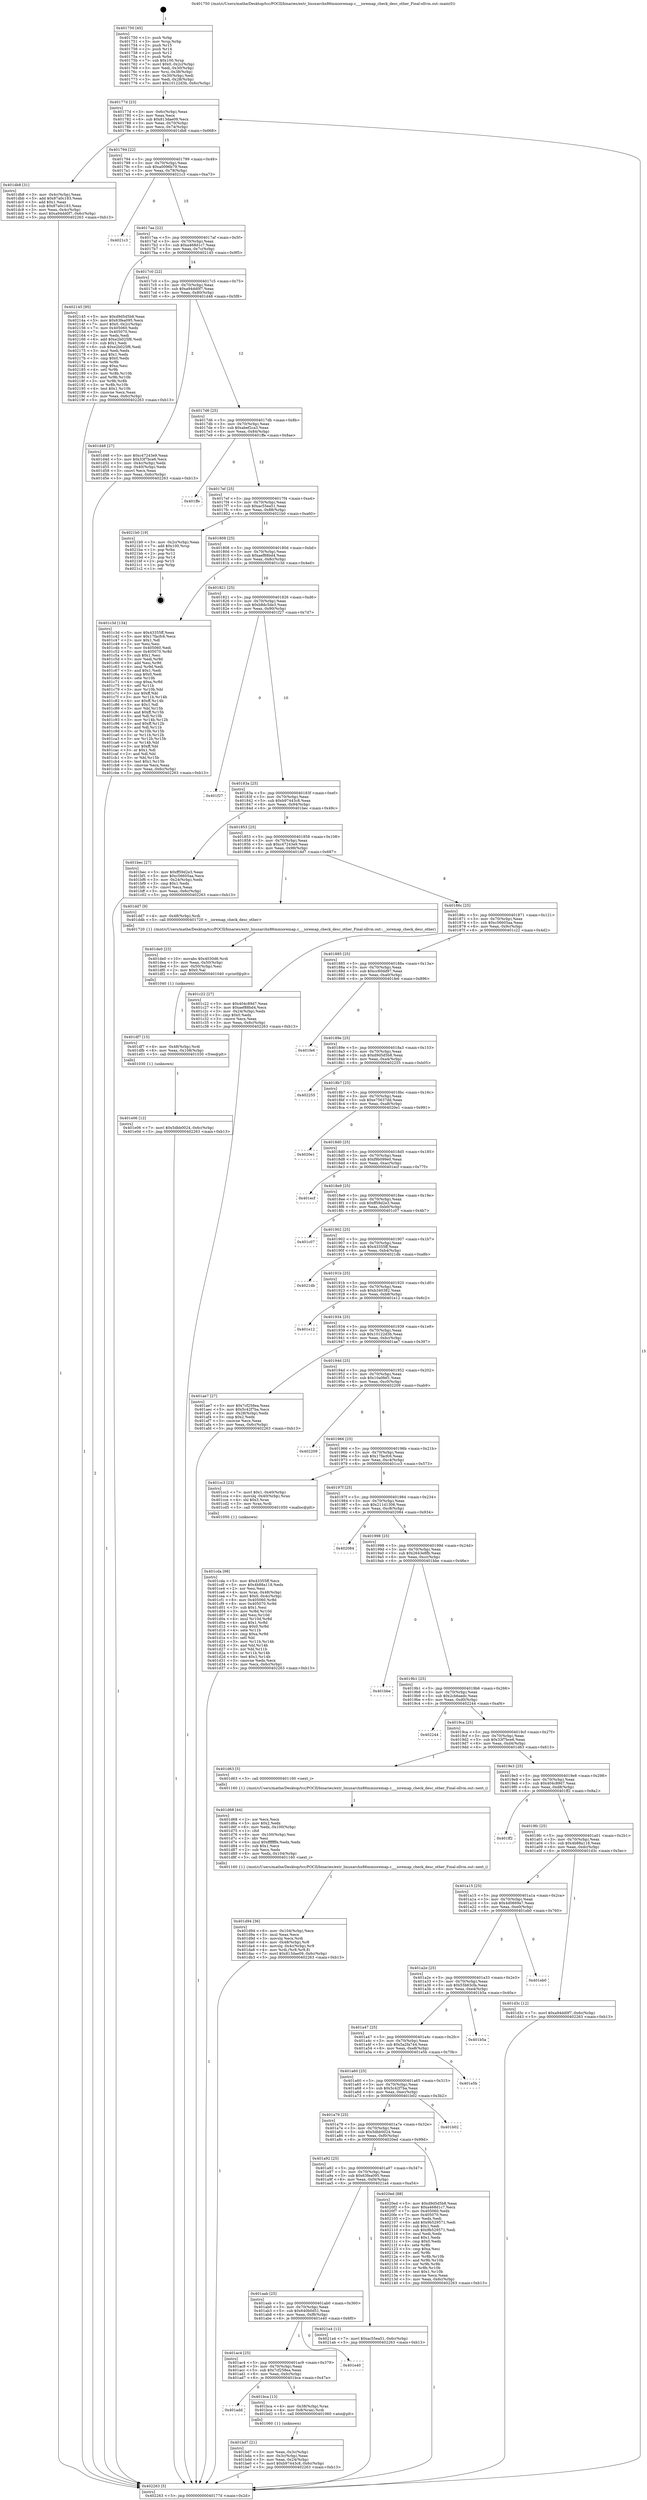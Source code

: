 digraph "0x401750" {
  label = "0x401750 (/mnt/c/Users/mathe/Desktop/tcc/POCII/binaries/extr_linuxarchx86mmioremap.c___ioremap_check_desc_other_Final-ollvm.out::main(0))"
  labelloc = "t"
  node[shape=record]

  Entry [label="",width=0.3,height=0.3,shape=circle,fillcolor=black,style=filled]
  "0x40177d" [label="{
     0x40177d [23]\l
     | [instrs]\l
     &nbsp;&nbsp;0x40177d \<+3\>: mov -0x6c(%rbp),%eax\l
     &nbsp;&nbsp;0x401780 \<+2\>: mov %eax,%ecx\l
     &nbsp;&nbsp;0x401782 \<+6\>: sub $0x813dae09,%ecx\l
     &nbsp;&nbsp;0x401788 \<+3\>: mov %eax,-0x70(%rbp)\l
     &nbsp;&nbsp;0x40178b \<+3\>: mov %ecx,-0x74(%rbp)\l
     &nbsp;&nbsp;0x40178e \<+6\>: je 0000000000401db8 \<main+0x668\>\l
  }"]
  "0x401db8" [label="{
     0x401db8 [31]\l
     | [instrs]\l
     &nbsp;&nbsp;0x401db8 \<+3\>: mov -0x4c(%rbp),%eax\l
     &nbsp;&nbsp;0x401dbb \<+5\>: add $0x87a0c183,%eax\l
     &nbsp;&nbsp;0x401dc0 \<+3\>: add $0x1,%eax\l
     &nbsp;&nbsp;0x401dc3 \<+5\>: sub $0x87a0c183,%eax\l
     &nbsp;&nbsp;0x401dc8 \<+3\>: mov %eax,-0x4c(%rbp)\l
     &nbsp;&nbsp;0x401dcb \<+7\>: movl $0xa94dd0f7,-0x6c(%rbp)\l
     &nbsp;&nbsp;0x401dd2 \<+5\>: jmp 0000000000402263 \<main+0xb13\>\l
  }"]
  "0x401794" [label="{
     0x401794 [22]\l
     | [instrs]\l
     &nbsp;&nbsp;0x401794 \<+5\>: jmp 0000000000401799 \<main+0x49\>\l
     &nbsp;&nbsp;0x401799 \<+3\>: mov -0x70(%rbp),%eax\l
     &nbsp;&nbsp;0x40179c \<+5\>: sub $0xa0096b79,%eax\l
     &nbsp;&nbsp;0x4017a1 \<+3\>: mov %eax,-0x78(%rbp)\l
     &nbsp;&nbsp;0x4017a4 \<+6\>: je 00000000004021c3 \<main+0xa73\>\l
  }"]
  Exit [label="",width=0.3,height=0.3,shape=circle,fillcolor=black,style=filled,peripheries=2]
  "0x4021c3" [label="{
     0x4021c3\l
  }", style=dashed]
  "0x4017aa" [label="{
     0x4017aa [22]\l
     | [instrs]\l
     &nbsp;&nbsp;0x4017aa \<+5\>: jmp 00000000004017af \<main+0x5f\>\l
     &nbsp;&nbsp;0x4017af \<+3\>: mov -0x70(%rbp),%eax\l
     &nbsp;&nbsp;0x4017b2 \<+5\>: sub $0xa468d1c7,%eax\l
     &nbsp;&nbsp;0x4017b7 \<+3\>: mov %eax,-0x7c(%rbp)\l
     &nbsp;&nbsp;0x4017ba \<+6\>: je 0000000000402145 \<main+0x9f5\>\l
  }"]
  "0x401e06" [label="{
     0x401e06 [12]\l
     | [instrs]\l
     &nbsp;&nbsp;0x401e06 \<+7\>: movl $0x5dbb0024,-0x6c(%rbp)\l
     &nbsp;&nbsp;0x401e0d \<+5\>: jmp 0000000000402263 \<main+0xb13\>\l
  }"]
  "0x402145" [label="{
     0x402145 [95]\l
     | [instrs]\l
     &nbsp;&nbsp;0x402145 \<+5\>: mov $0xd9d5d5b8,%eax\l
     &nbsp;&nbsp;0x40214a \<+5\>: mov $0x63fea095,%ecx\l
     &nbsp;&nbsp;0x40214f \<+7\>: movl $0x0,-0x2c(%rbp)\l
     &nbsp;&nbsp;0x402156 \<+7\>: mov 0x405060,%edx\l
     &nbsp;&nbsp;0x40215d \<+7\>: mov 0x405070,%esi\l
     &nbsp;&nbsp;0x402164 \<+2\>: mov %edx,%edi\l
     &nbsp;&nbsp;0x402166 \<+6\>: add $0xe2b025f6,%edi\l
     &nbsp;&nbsp;0x40216c \<+3\>: sub $0x1,%edi\l
     &nbsp;&nbsp;0x40216f \<+6\>: sub $0xe2b025f6,%edi\l
     &nbsp;&nbsp;0x402175 \<+3\>: imul %edi,%edx\l
     &nbsp;&nbsp;0x402178 \<+3\>: and $0x1,%edx\l
     &nbsp;&nbsp;0x40217b \<+3\>: cmp $0x0,%edx\l
     &nbsp;&nbsp;0x40217e \<+4\>: sete %r8b\l
     &nbsp;&nbsp;0x402182 \<+3\>: cmp $0xa,%esi\l
     &nbsp;&nbsp;0x402185 \<+4\>: setl %r9b\l
     &nbsp;&nbsp;0x402189 \<+3\>: mov %r8b,%r10b\l
     &nbsp;&nbsp;0x40218c \<+3\>: and %r9b,%r10b\l
     &nbsp;&nbsp;0x40218f \<+3\>: xor %r9b,%r8b\l
     &nbsp;&nbsp;0x402192 \<+3\>: or %r8b,%r10b\l
     &nbsp;&nbsp;0x402195 \<+4\>: test $0x1,%r10b\l
     &nbsp;&nbsp;0x402199 \<+3\>: cmovne %ecx,%eax\l
     &nbsp;&nbsp;0x40219c \<+3\>: mov %eax,-0x6c(%rbp)\l
     &nbsp;&nbsp;0x40219f \<+5\>: jmp 0000000000402263 \<main+0xb13\>\l
  }"]
  "0x4017c0" [label="{
     0x4017c0 [22]\l
     | [instrs]\l
     &nbsp;&nbsp;0x4017c0 \<+5\>: jmp 00000000004017c5 \<main+0x75\>\l
     &nbsp;&nbsp;0x4017c5 \<+3\>: mov -0x70(%rbp),%eax\l
     &nbsp;&nbsp;0x4017c8 \<+5\>: sub $0xa94dd0f7,%eax\l
     &nbsp;&nbsp;0x4017cd \<+3\>: mov %eax,-0x80(%rbp)\l
     &nbsp;&nbsp;0x4017d0 \<+6\>: je 0000000000401d48 \<main+0x5f8\>\l
  }"]
  "0x401df7" [label="{
     0x401df7 [15]\l
     | [instrs]\l
     &nbsp;&nbsp;0x401df7 \<+4\>: mov -0x48(%rbp),%rdi\l
     &nbsp;&nbsp;0x401dfb \<+6\>: mov %eax,-0x108(%rbp)\l
     &nbsp;&nbsp;0x401e01 \<+5\>: call 0000000000401030 \<free@plt\>\l
     | [calls]\l
     &nbsp;&nbsp;0x401030 \{1\} (unknown)\l
  }"]
  "0x401d48" [label="{
     0x401d48 [27]\l
     | [instrs]\l
     &nbsp;&nbsp;0x401d48 \<+5\>: mov $0xc47243e9,%eax\l
     &nbsp;&nbsp;0x401d4d \<+5\>: mov $0x33f7bce6,%ecx\l
     &nbsp;&nbsp;0x401d52 \<+3\>: mov -0x4c(%rbp),%edx\l
     &nbsp;&nbsp;0x401d55 \<+3\>: cmp -0x40(%rbp),%edx\l
     &nbsp;&nbsp;0x401d58 \<+3\>: cmovl %ecx,%eax\l
     &nbsp;&nbsp;0x401d5b \<+3\>: mov %eax,-0x6c(%rbp)\l
     &nbsp;&nbsp;0x401d5e \<+5\>: jmp 0000000000402263 \<main+0xb13\>\l
  }"]
  "0x4017d6" [label="{
     0x4017d6 [25]\l
     | [instrs]\l
     &nbsp;&nbsp;0x4017d6 \<+5\>: jmp 00000000004017db \<main+0x8b\>\l
     &nbsp;&nbsp;0x4017db \<+3\>: mov -0x70(%rbp),%eax\l
     &nbsp;&nbsp;0x4017de \<+5\>: sub $0xabef2ca3,%eax\l
     &nbsp;&nbsp;0x4017e3 \<+6\>: mov %eax,-0x84(%rbp)\l
     &nbsp;&nbsp;0x4017e9 \<+6\>: je 0000000000401ffe \<main+0x8ae\>\l
  }"]
  "0x401de0" [label="{
     0x401de0 [23]\l
     | [instrs]\l
     &nbsp;&nbsp;0x401de0 \<+10\>: movabs $0x4030d6,%rdi\l
     &nbsp;&nbsp;0x401dea \<+3\>: mov %eax,-0x50(%rbp)\l
     &nbsp;&nbsp;0x401ded \<+3\>: mov -0x50(%rbp),%esi\l
     &nbsp;&nbsp;0x401df0 \<+2\>: mov $0x0,%al\l
     &nbsp;&nbsp;0x401df2 \<+5\>: call 0000000000401040 \<printf@plt\>\l
     | [calls]\l
     &nbsp;&nbsp;0x401040 \{1\} (unknown)\l
  }"]
  "0x401ffe" [label="{
     0x401ffe\l
  }", style=dashed]
  "0x4017ef" [label="{
     0x4017ef [25]\l
     | [instrs]\l
     &nbsp;&nbsp;0x4017ef \<+5\>: jmp 00000000004017f4 \<main+0xa4\>\l
     &nbsp;&nbsp;0x4017f4 \<+3\>: mov -0x70(%rbp),%eax\l
     &nbsp;&nbsp;0x4017f7 \<+5\>: sub $0xac55ea51,%eax\l
     &nbsp;&nbsp;0x4017fc \<+6\>: mov %eax,-0x88(%rbp)\l
     &nbsp;&nbsp;0x401802 \<+6\>: je 00000000004021b0 \<main+0xa60\>\l
  }"]
  "0x401d94" [label="{
     0x401d94 [36]\l
     | [instrs]\l
     &nbsp;&nbsp;0x401d94 \<+6\>: mov -0x104(%rbp),%ecx\l
     &nbsp;&nbsp;0x401d9a \<+3\>: imul %eax,%ecx\l
     &nbsp;&nbsp;0x401d9d \<+3\>: movslq %ecx,%rdi\l
     &nbsp;&nbsp;0x401da0 \<+4\>: mov -0x48(%rbp),%r8\l
     &nbsp;&nbsp;0x401da4 \<+4\>: movslq -0x4c(%rbp),%r9\l
     &nbsp;&nbsp;0x401da8 \<+4\>: mov %rdi,(%r8,%r9,8)\l
     &nbsp;&nbsp;0x401dac \<+7\>: movl $0x813dae09,-0x6c(%rbp)\l
     &nbsp;&nbsp;0x401db3 \<+5\>: jmp 0000000000402263 \<main+0xb13\>\l
  }"]
  "0x4021b0" [label="{
     0x4021b0 [19]\l
     | [instrs]\l
     &nbsp;&nbsp;0x4021b0 \<+3\>: mov -0x2c(%rbp),%eax\l
     &nbsp;&nbsp;0x4021b3 \<+7\>: add $0x100,%rsp\l
     &nbsp;&nbsp;0x4021ba \<+1\>: pop %rbx\l
     &nbsp;&nbsp;0x4021bb \<+2\>: pop %r12\l
     &nbsp;&nbsp;0x4021bd \<+2\>: pop %r14\l
     &nbsp;&nbsp;0x4021bf \<+2\>: pop %r15\l
     &nbsp;&nbsp;0x4021c1 \<+1\>: pop %rbp\l
     &nbsp;&nbsp;0x4021c2 \<+1\>: ret\l
  }"]
  "0x401808" [label="{
     0x401808 [25]\l
     | [instrs]\l
     &nbsp;&nbsp;0x401808 \<+5\>: jmp 000000000040180d \<main+0xbd\>\l
     &nbsp;&nbsp;0x40180d \<+3\>: mov -0x70(%rbp),%eax\l
     &nbsp;&nbsp;0x401810 \<+5\>: sub $0xaef88bd4,%eax\l
     &nbsp;&nbsp;0x401815 \<+6\>: mov %eax,-0x8c(%rbp)\l
     &nbsp;&nbsp;0x40181b \<+6\>: je 0000000000401c3d \<main+0x4ed\>\l
  }"]
  "0x401d68" [label="{
     0x401d68 [44]\l
     | [instrs]\l
     &nbsp;&nbsp;0x401d68 \<+2\>: xor %ecx,%ecx\l
     &nbsp;&nbsp;0x401d6a \<+5\>: mov $0x2,%edx\l
     &nbsp;&nbsp;0x401d6f \<+6\>: mov %edx,-0x100(%rbp)\l
     &nbsp;&nbsp;0x401d75 \<+1\>: cltd\l
     &nbsp;&nbsp;0x401d76 \<+6\>: mov -0x100(%rbp),%esi\l
     &nbsp;&nbsp;0x401d7c \<+2\>: idiv %esi\l
     &nbsp;&nbsp;0x401d7e \<+6\>: imul $0xfffffffe,%edx,%edx\l
     &nbsp;&nbsp;0x401d84 \<+3\>: sub $0x1,%ecx\l
     &nbsp;&nbsp;0x401d87 \<+2\>: sub %ecx,%edx\l
     &nbsp;&nbsp;0x401d89 \<+6\>: mov %edx,-0x104(%rbp)\l
     &nbsp;&nbsp;0x401d8f \<+5\>: call 0000000000401160 \<next_i\>\l
     | [calls]\l
     &nbsp;&nbsp;0x401160 \{1\} (/mnt/c/Users/mathe/Desktop/tcc/POCII/binaries/extr_linuxarchx86mmioremap.c___ioremap_check_desc_other_Final-ollvm.out::next_i)\l
  }"]
  "0x401c3d" [label="{
     0x401c3d [134]\l
     | [instrs]\l
     &nbsp;&nbsp;0x401c3d \<+5\>: mov $0x43355ff,%eax\l
     &nbsp;&nbsp;0x401c42 \<+5\>: mov $0x17facfc6,%ecx\l
     &nbsp;&nbsp;0x401c47 \<+2\>: mov $0x1,%dl\l
     &nbsp;&nbsp;0x401c49 \<+2\>: xor %esi,%esi\l
     &nbsp;&nbsp;0x401c4b \<+7\>: mov 0x405060,%edi\l
     &nbsp;&nbsp;0x401c52 \<+8\>: mov 0x405070,%r8d\l
     &nbsp;&nbsp;0x401c5a \<+3\>: sub $0x1,%esi\l
     &nbsp;&nbsp;0x401c5d \<+3\>: mov %edi,%r9d\l
     &nbsp;&nbsp;0x401c60 \<+3\>: add %esi,%r9d\l
     &nbsp;&nbsp;0x401c63 \<+4\>: imul %r9d,%edi\l
     &nbsp;&nbsp;0x401c67 \<+3\>: and $0x1,%edi\l
     &nbsp;&nbsp;0x401c6a \<+3\>: cmp $0x0,%edi\l
     &nbsp;&nbsp;0x401c6d \<+4\>: sete %r10b\l
     &nbsp;&nbsp;0x401c71 \<+4\>: cmp $0xa,%r8d\l
     &nbsp;&nbsp;0x401c75 \<+4\>: setl %r11b\l
     &nbsp;&nbsp;0x401c79 \<+3\>: mov %r10b,%bl\l
     &nbsp;&nbsp;0x401c7c \<+3\>: xor $0xff,%bl\l
     &nbsp;&nbsp;0x401c7f \<+3\>: mov %r11b,%r14b\l
     &nbsp;&nbsp;0x401c82 \<+4\>: xor $0xff,%r14b\l
     &nbsp;&nbsp;0x401c86 \<+3\>: xor $0x1,%dl\l
     &nbsp;&nbsp;0x401c89 \<+3\>: mov %bl,%r15b\l
     &nbsp;&nbsp;0x401c8c \<+4\>: and $0xff,%r15b\l
     &nbsp;&nbsp;0x401c90 \<+3\>: and %dl,%r10b\l
     &nbsp;&nbsp;0x401c93 \<+3\>: mov %r14b,%r12b\l
     &nbsp;&nbsp;0x401c96 \<+4\>: and $0xff,%r12b\l
     &nbsp;&nbsp;0x401c9a \<+3\>: and %dl,%r11b\l
     &nbsp;&nbsp;0x401c9d \<+3\>: or %r10b,%r15b\l
     &nbsp;&nbsp;0x401ca0 \<+3\>: or %r11b,%r12b\l
     &nbsp;&nbsp;0x401ca3 \<+3\>: xor %r12b,%r15b\l
     &nbsp;&nbsp;0x401ca6 \<+3\>: or %r14b,%bl\l
     &nbsp;&nbsp;0x401ca9 \<+3\>: xor $0xff,%bl\l
     &nbsp;&nbsp;0x401cac \<+3\>: or $0x1,%dl\l
     &nbsp;&nbsp;0x401caf \<+2\>: and %dl,%bl\l
     &nbsp;&nbsp;0x401cb1 \<+3\>: or %bl,%r15b\l
     &nbsp;&nbsp;0x401cb4 \<+4\>: test $0x1,%r15b\l
     &nbsp;&nbsp;0x401cb8 \<+3\>: cmovne %ecx,%eax\l
     &nbsp;&nbsp;0x401cbb \<+3\>: mov %eax,-0x6c(%rbp)\l
     &nbsp;&nbsp;0x401cbe \<+5\>: jmp 0000000000402263 \<main+0xb13\>\l
  }"]
  "0x401821" [label="{
     0x401821 [25]\l
     | [instrs]\l
     &nbsp;&nbsp;0x401821 \<+5\>: jmp 0000000000401826 \<main+0xd6\>\l
     &nbsp;&nbsp;0x401826 \<+3\>: mov -0x70(%rbp),%eax\l
     &nbsp;&nbsp;0x401829 \<+5\>: sub $0xb8dc5de3,%eax\l
     &nbsp;&nbsp;0x40182e \<+6\>: mov %eax,-0x90(%rbp)\l
     &nbsp;&nbsp;0x401834 \<+6\>: je 0000000000401f27 \<main+0x7d7\>\l
  }"]
  "0x401cda" [label="{
     0x401cda [98]\l
     | [instrs]\l
     &nbsp;&nbsp;0x401cda \<+5\>: mov $0x43355ff,%ecx\l
     &nbsp;&nbsp;0x401cdf \<+5\>: mov $0x4b88a118,%edx\l
     &nbsp;&nbsp;0x401ce4 \<+2\>: xor %esi,%esi\l
     &nbsp;&nbsp;0x401ce6 \<+4\>: mov %rax,-0x48(%rbp)\l
     &nbsp;&nbsp;0x401cea \<+7\>: movl $0x0,-0x4c(%rbp)\l
     &nbsp;&nbsp;0x401cf1 \<+8\>: mov 0x405060,%r8d\l
     &nbsp;&nbsp;0x401cf9 \<+8\>: mov 0x405070,%r9d\l
     &nbsp;&nbsp;0x401d01 \<+3\>: sub $0x1,%esi\l
     &nbsp;&nbsp;0x401d04 \<+3\>: mov %r8d,%r10d\l
     &nbsp;&nbsp;0x401d07 \<+3\>: add %esi,%r10d\l
     &nbsp;&nbsp;0x401d0a \<+4\>: imul %r10d,%r8d\l
     &nbsp;&nbsp;0x401d0e \<+4\>: and $0x1,%r8d\l
     &nbsp;&nbsp;0x401d12 \<+4\>: cmp $0x0,%r8d\l
     &nbsp;&nbsp;0x401d16 \<+4\>: sete %r11b\l
     &nbsp;&nbsp;0x401d1a \<+4\>: cmp $0xa,%r9d\l
     &nbsp;&nbsp;0x401d1e \<+3\>: setl %bl\l
     &nbsp;&nbsp;0x401d21 \<+3\>: mov %r11b,%r14b\l
     &nbsp;&nbsp;0x401d24 \<+3\>: and %bl,%r14b\l
     &nbsp;&nbsp;0x401d27 \<+3\>: xor %bl,%r11b\l
     &nbsp;&nbsp;0x401d2a \<+3\>: or %r11b,%r14b\l
     &nbsp;&nbsp;0x401d2d \<+4\>: test $0x1,%r14b\l
     &nbsp;&nbsp;0x401d31 \<+3\>: cmovne %edx,%ecx\l
     &nbsp;&nbsp;0x401d34 \<+3\>: mov %ecx,-0x6c(%rbp)\l
     &nbsp;&nbsp;0x401d37 \<+5\>: jmp 0000000000402263 \<main+0xb13\>\l
  }"]
  "0x401f27" [label="{
     0x401f27\l
  }", style=dashed]
  "0x40183a" [label="{
     0x40183a [25]\l
     | [instrs]\l
     &nbsp;&nbsp;0x40183a \<+5\>: jmp 000000000040183f \<main+0xef\>\l
     &nbsp;&nbsp;0x40183f \<+3\>: mov -0x70(%rbp),%eax\l
     &nbsp;&nbsp;0x401842 \<+5\>: sub $0xb97443c8,%eax\l
     &nbsp;&nbsp;0x401847 \<+6\>: mov %eax,-0x94(%rbp)\l
     &nbsp;&nbsp;0x40184d \<+6\>: je 0000000000401bec \<main+0x49c\>\l
  }"]
  "0x401bd7" [label="{
     0x401bd7 [21]\l
     | [instrs]\l
     &nbsp;&nbsp;0x401bd7 \<+3\>: mov %eax,-0x3c(%rbp)\l
     &nbsp;&nbsp;0x401bda \<+3\>: mov -0x3c(%rbp),%eax\l
     &nbsp;&nbsp;0x401bdd \<+3\>: mov %eax,-0x24(%rbp)\l
     &nbsp;&nbsp;0x401be0 \<+7\>: movl $0xb97443c8,-0x6c(%rbp)\l
     &nbsp;&nbsp;0x401be7 \<+5\>: jmp 0000000000402263 \<main+0xb13\>\l
  }"]
  "0x401bec" [label="{
     0x401bec [27]\l
     | [instrs]\l
     &nbsp;&nbsp;0x401bec \<+5\>: mov $0xff59d2e3,%eax\l
     &nbsp;&nbsp;0x401bf1 \<+5\>: mov $0xc56605aa,%ecx\l
     &nbsp;&nbsp;0x401bf6 \<+3\>: mov -0x24(%rbp),%edx\l
     &nbsp;&nbsp;0x401bf9 \<+3\>: cmp $0x1,%edx\l
     &nbsp;&nbsp;0x401bfc \<+3\>: cmovl %ecx,%eax\l
     &nbsp;&nbsp;0x401bff \<+3\>: mov %eax,-0x6c(%rbp)\l
     &nbsp;&nbsp;0x401c02 \<+5\>: jmp 0000000000402263 \<main+0xb13\>\l
  }"]
  "0x401853" [label="{
     0x401853 [25]\l
     | [instrs]\l
     &nbsp;&nbsp;0x401853 \<+5\>: jmp 0000000000401858 \<main+0x108\>\l
     &nbsp;&nbsp;0x401858 \<+3\>: mov -0x70(%rbp),%eax\l
     &nbsp;&nbsp;0x40185b \<+5\>: sub $0xc47243e9,%eax\l
     &nbsp;&nbsp;0x401860 \<+6\>: mov %eax,-0x98(%rbp)\l
     &nbsp;&nbsp;0x401866 \<+6\>: je 0000000000401dd7 \<main+0x687\>\l
  }"]
  "0x401add" [label="{
     0x401add\l
  }", style=dashed]
  "0x401dd7" [label="{
     0x401dd7 [9]\l
     | [instrs]\l
     &nbsp;&nbsp;0x401dd7 \<+4\>: mov -0x48(%rbp),%rdi\l
     &nbsp;&nbsp;0x401ddb \<+5\>: call 0000000000401720 \<__ioremap_check_desc_other\>\l
     | [calls]\l
     &nbsp;&nbsp;0x401720 \{1\} (/mnt/c/Users/mathe/Desktop/tcc/POCII/binaries/extr_linuxarchx86mmioremap.c___ioremap_check_desc_other_Final-ollvm.out::__ioremap_check_desc_other)\l
  }"]
  "0x40186c" [label="{
     0x40186c [25]\l
     | [instrs]\l
     &nbsp;&nbsp;0x40186c \<+5\>: jmp 0000000000401871 \<main+0x121\>\l
     &nbsp;&nbsp;0x401871 \<+3\>: mov -0x70(%rbp),%eax\l
     &nbsp;&nbsp;0x401874 \<+5\>: sub $0xc56605aa,%eax\l
     &nbsp;&nbsp;0x401879 \<+6\>: mov %eax,-0x9c(%rbp)\l
     &nbsp;&nbsp;0x40187f \<+6\>: je 0000000000401c22 \<main+0x4d2\>\l
  }"]
  "0x401bca" [label="{
     0x401bca [13]\l
     | [instrs]\l
     &nbsp;&nbsp;0x401bca \<+4\>: mov -0x38(%rbp),%rax\l
     &nbsp;&nbsp;0x401bce \<+4\>: mov 0x8(%rax),%rdi\l
     &nbsp;&nbsp;0x401bd2 \<+5\>: call 0000000000401060 \<atoi@plt\>\l
     | [calls]\l
     &nbsp;&nbsp;0x401060 \{1\} (unknown)\l
  }"]
  "0x401c22" [label="{
     0x401c22 [27]\l
     | [instrs]\l
     &nbsp;&nbsp;0x401c22 \<+5\>: mov $0x404c89d7,%eax\l
     &nbsp;&nbsp;0x401c27 \<+5\>: mov $0xaef88bd4,%ecx\l
     &nbsp;&nbsp;0x401c2c \<+3\>: mov -0x24(%rbp),%edx\l
     &nbsp;&nbsp;0x401c2f \<+3\>: cmp $0x0,%edx\l
     &nbsp;&nbsp;0x401c32 \<+3\>: cmove %ecx,%eax\l
     &nbsp;&nbsp;0x401c35 \<+3\>: mov %eax,-0x6c(%rbp)\l
     &nbsp;&nbsp;0x401c38 \<+5\>: jmp 0000000000402263 \<main+0xb13\>\l
  }"]
  "0x401885" [label="{
     0x401885 [25]\l
     | [instrs]\l
     &nbsp;&nbsp;0x401885 \<+5\>: jmp 000000000040188a \<main+0x13a\>\l
     &nbsp;&nbsp;0x40188a \<+3\>: mov -0x70(%rbp),%eax\l
     &nbsp;&nbsp;0x40188d \<+5\>: sub $0xcc60dd97,%eax\l
     &nbsp;&nbsp;0x401892 \<+6\>: mov %eax,-0xa0(%rbp)\l
     &nbsp;&nbsp;0x401898 \<+6\>: je 0000000000401fe6 \<main+0x896\>\l
  }"]
  "0x401ac4" [label="{
     0x401ac4 [25]\l
     | [instrs]\l
     &nbsp;&nbsp;0x401ac4 \<+5\>: jmp 0000000000401ac9 \<main+0x379\>\l
     &nbsp;&nbsp;0x401ac9 \<+3\>: mov -0x70(%rbp),%eax\l
     &nbsp;&nbsp;0x401acc \<+5\>: sub $0x7cf258ea,%eax\l
     &nbsp;&nbsp;0x401ad1 \<+6\>: mov %eax,-0xfc(%rbp)\l
     &nbsp;&nbsp;0x401ad7 \<+6\>: je 0000000000401bca \<main+0x47a\>\l
  }"]
  "0x401fe6" [label="{
     0x401fe6\l
  }", style=dashed]
  "0x40189e" [label="{
     0x40189e [25]\l
     | [instrs]\l
     &nbsp;&nbsp;0x40189e \<+5\>: jmp 00000000004018a3 \<main+0x153\>\l
     &nbsp;&nbsp;0x4018a3 \<+3\>: mov -0x70(%rbp),%eax\l
     &nbsp;&nbsp;0x4018a6 \<+5\>: sub $0xd9d5d5b8,%eax\l
     &nbsp;&nbsp;0x4018ab \<+6\>: mov %eax,-0xa4(%rbp)\l
     &nbsp;&nbsp;0x4018b1 \<+6\>: je 0000000000402255 \<main+0xb05\>\l
  }"]
  "0x401e40" [label="{
     0x401e40\l
  }", style=dashed]
  "0x402255" [label="{
     0x402255\l
  }", style=dashed]
  "0x4018b7" [label="{
     0x4018b7 [25]\l
     | [instrs]\l
     &nbsp;&nbsp;0x4018b7 \<+5\>: jmp 00000000004018bc \<main+0x16c\>\l
     &nbsp;&nbsp;0x4018bc \<+3\>: mov -0x70(%rbp),%eax\l
     &nbsp;&nbsp;0x4018bf \<+5\>: sub $0xe75637dd,%eax\l
     &nbsp;&nbsp;0x4018c4 \<+6\>: mov %eax,-0xa8(%rbp)\l
     &nbsp;&nbsp;0x4018ca \<+6\>: je 00000000004020e1 \<main+0x991\>\l
  }"]
  "0x401aab" [label="{
     0x401aab [25]\l
     | [instrs]\l
     &nbsp;&nbsp;0x401aab \<+5\>: jmp 0000000000401ab0 \<main+0x360\>\l
     &nbsp;&nbsp;0x401ab0 \<+3\>: mov -0x70(%rbp),%eax\l
     &nbsp;&nbsp;0x401ab3 \<+5\>: sub $0x640b0d51,%eax\l
     &nbsp;&nbsp;0x401ab8 \<+6\>: mov %eax,-0xf8(%rbp)\l
     &nbsp;&nbsp;0x401abe \<+6\>: je 0000000000401e40 \<main+0x6f0\>\l
  }"]
  "0x4020e1" [label="{
     0x4020e1\l
  }", style=dashed]
  "0x4018d0" [label="{
     0x4018d0 [25]\l
     | [instrs]\l
     &nbsp;&nbsp;0x4018d0 \<+5\>: jmp 00000000004018d5 \<main+0x185\>\l
     &nbsp;&nbsp;0x4018d5 \<+3\>: mov -0x70(%rbp),%eax\l
     &nbsp;&nbsp;0x4018d8 \<+5\>: sub $0xf9b099e0,%eax\l
     &nbsp;&nbsp;0x4018dd \<+6\>: mov %eax,-0xac(%rbp)\l
     &nbsp;&nbsp;0x4018e3 \<+6\>: je 0000000000401ecf \<main+0x77f\>\l
  }"]
  "0x4021a4" [label="{
     0x4021a4 [12]\l
     | [instrs]\l
     &nbsp;&nbsp;0x4021a4 \<+7\>: movl $0xac55ea51,-0x6c(%rbp)\l
     &nbsp;&nbsp;0x4021ab \<+5\>: jmp 0000000000402263 \<main+0xb13\>\l
  }"]
  "0x401ecf" [label="{
     0x401ecf\l
  }", style=dashed]
  "0x4018e9" [label="{
     0x4018e9 [25]\l
     | [instrs]\l
     &nbsp;&nbsp;0x4018e9 \<+5\>: jmp 00000000004018ee \<main+0x19e\>\l
     &nbsp;&nbsp;0x4018ee \<+3\>: mov -0x70(%rbp),%eax\l
     &nbsp;&nbsp;0x4018f1 \<+5\>: sub $0xff59d2e3,%eax\l
     &nbsp;&nbsp;0x4018f6 \<+6\>: mov %eax,-0xb0(%rbp)\l
     &nbsp;&nbsp;0x4018fc \<+6\>: je 0000000000401c07 \<main+0x4b7\>\l
  }"]
  "0x401a92" [label="{
     0x401a92 [25]\l
     | [instrs]\l
     &nbsp;&nbsp;0x401a92 \<+5\>: jmp 0000000000401a97 \<main+0x347\>\l
     &nbsp;&nbsp;0x401a97 \<+3\>: mov -0x70(%rbp),%eax\l
     &nbsp;&nbsp;0x401a9a \<+5\>: sub $0x63fea095,%eax\l
     &nbsp;&nbsp;0x401a9f \<+6\>: mov %eax,-0xf4(%rbp)\l
     &nbsp;&nbsp;0x401aa5 \<+6\>: je 00000000004021a4 \<main+0xa54\>\l
  }"]
  "0x401c07" [label="{
     0x401c07\l
  }", style=dashed]
  "0x401902" [label="{
     0x401902 [25]\l
     | [instrs]\l
     &nbsp;&nbsp;0x401902 \<+5\>: jmp 0000000000401907 \<main+0x1b7\>\l
     &nbsp;&nbsp;0x401907 \<+3\>: mov -0x70(%rbp),%eax\l
     &nbsp;&nbsp;0x40190a \<+5\>: sub $0x43355ff,%eax\l
     &nbsp;&nbsp;0x40190f \<+6\>: mov %eax,-0xb4(%rbp)\l
     &nbsp;&nbsp;0x401915 \<+6\>: je 00000000004021db \<main+0xa8b\>\l
  }"]
  "0x4020ed" [label="{
     0x4020ed [88]\l
     | [instrs]\l
     &nbsp;&nbsp;0x4020ed \<+5\>: mov $0xd9d5d5b8,%eax\l
     &nbsp;&nbsp;0x4020f2 \<+5\>: mov $0xa468d1c7,%ecx\l
     &nbsp;&nbsp;0x4020f7 \<+7\>: mov 0x405060,%edx\l
     &nbsp;&nbsp;0x4020fe \<+7\>: mov 0x405070,%esi\l
     &nbsp;&nbsp;0x402105 \<+2\>: mov %edx,%edi\l
     &nbsp;&nbsp;0x402107 \<+6\>: add $0x9b529571,%edi\l
     &nbsp;&nbsp;0x40210d \<+3\>: sub $0x1,%edi\l
     &nbsp;&nbsp;0x402110 \<+6\>: sub $0x9b529571,%edi\l
     &nbsp;&nbsp;0x402116 \<+3\>: imul %edi,%edx\l
     &nbsp;&nbsp;0x402119 \<+3\>: and $0x1,%edx\l
     &nbsp;&nbsp;0x40211c \<+3\>: cmp $0x0,%edx\l
     &nbsp;&nbsp;0x40211f \<+4\>: sete %r8b\l
     &nbsp;&nbsp;0x402123 \<+3\>: cmp $0xa,%esi\l
     &nbsp;&nbsp;0x402126 \<+4\>: setl %r9b\l
     &nbsp;&nbsp;0x40212a \<+3\>: mov %r8b,%r10b\l
     &nbsp;&nbsp;0x40212d \<+3\>: and %r9b,%r10b\l
     &nbsp;&nbsp;0x402130 \<+3\>: xor %r9b,%r8b\l
     &nbsp;&nbsp;0x402133 \<+3\>: or %r8b,%r10b\l
     &nbsp;&nbsp;0x402136 \<+4\>: test $0x1,%r10b\l
     &nbsp;&nbsp;0x40213a \<+3\>: cmovne %ecx,%eax\l
     &nbsp;&nbsp;0x40213d \<+3\>: mov %eax,-0x6c(%rbp)\l
     &nbsp;&nbsp;0x402140 \<+5\>: jmp 0000000000402263 \<main+0xb13\>\l
  }"]
  "0x4021db" [label="{
     0x4021db\l
  }", style=dashed]
  "0x40191b" [label="{
     0x40191b [25]\l
     | [instrs]\l
     &nbsp;&nbsp;0x40191b \<+5\>: jmp 0000000000401920 \<main+0x1d0\>\l
     &nbsp;&nbsp;0x401920 \<+3\>: mov -0x70(%rbp),%eax\l
     &nbsp;&nbsp;0x401923 \<+5\>: sub $0xb340382,%eax\l
     &nbsp;&nbsp;0x401928 \<+6\>: mov %eax,-0xb8(%rbp)\l
     &nbsp;&nbsp;0x40192e \<+6\>: je 0000000000401e12 \<main+0x6c2\>\l
  }"]
  "0x401a79" [label="{
     0x401a79 [25]\l
     | [instrs]\l
     &nbsp;&nbsp;0x401a79 \<+5\>: jmp 0000000000401a7e \<main+0x32e\>\l
     &nbsp;&nbsp;0x401a7e \<+3\>: mov -0x70(%rbp),%eax\l
     &nbsp;&nbsp;0x401a81 \<+5\>: sub $0x5dbb0024,%eax\l
     &nbsp;&nbsp;0x401a86 \<+6\>: mov %eax,-0xf0(%rbp)\l
     &nbsp;&nbsp;0x401a8c \<+6\>: je 00000000004020ed \<main+0x99d\>\l
  }"]
  "0x401e12" [label="{
     0x401e12\l
  }", style=dashed]
  "0x401934" [label="{
     0x401934 [25]\l
     | [instrs]\l
     &nbsp;&nbsp;0x401934 \<+5\>: jmp 0000000000401939 \<main+0x1e9\>\l
     &nbsp;&nbsp;0x401939 \<+3\>: mov -0x70(%rbp),%eax\l
     &nbsp;&nbsp;0x40193c \<+5\>: sub $0x10122d3b,%eax\l
     &nbsp;&nbsp;0x401941 \<+6\>: mov %eax,-0xbc(%rbp)\l
     &nbsp;&nbsp;0x401947 \<+6\>: je 0000000000401ae7 \<main+0x397\>\l
  }"]
  "0x401b02" [label="{
     0x401b02\l
  }", style=dashed]
  "0x401ae7" [label="{
     0x401ae7 [27]\l
     | [instrs]\l
     &nbsp;&nbsp;0x401ae7 \<+5\>: mov $0x7cf258ea,%eax\l
     &nbsp;&nbsp;0x401aec \<+5\>: mov $0x5c42f7ba,%ecx\l
     &nbsp;&nbsp;0x401af1 \<+3\>: mov -0x28(%rbp),%edx\l
     &nbsp;&nbsp;0x401af4 \<+3\>: cmp $0x2,%edx\l
     &nbsp;&nbsp;0x401af7 \<+3\>: cmovne %ecx,%eax\l
     &nbsp;&nbsp;0x401afa \<+3\>: mov %eax,-0x6c(%rbp)\l
     &nbsp;&nbsp;0x401afd \<+5\>: jmp 0000000000402263 \<main+0xb13\>\l
  }"]
  "0x40194d" [label="{
     0x40194d [25]\l
     | [instrs]\l
     &nbsp;&nbsp;0x40194d \<+5\>: jmp 0000000000401952 \<main+0x202\>\l
     &nbsp;&nbsp;0x401952 \<+3\>: mov -0x70(%rbp),%eax\l
     &nbsp;&nbsp;0x401955 \<+5\>: sub $0x10a0fef1,%eax\l
     &nbsp;&nbsp;0x40195a \<+6\>: mov %eax,-0xc0(%rbp)\l
     &nbsp;&nbsp;0x401960 \<+6\>: je 0000000000402209 \<main+0xab9\>\l
  }"]
  "0x402263" [label="{
     0x402263 [5]\l
     | [instrs]\l
     &nbsp;&nbsp;0x402263 \<+5\>: jmp 000000000040177d \<main+0x2d\>\l
  }"]
  "0x401750" [label="{
     0x401750 [45]\l
     | [instrs]\l
     &nbsp;&nbsp;0x401750 \<+1\>: push %rbp\l
     &nbsp;&nbsp;0x401751 \<+3\>: mov %rsp,%rbp\l
     &nbsp;&nbsp;0x401754 \<+2\>: push %r15\l
     &nbsp;&nbsp;0x401756 \<+2\>: push %r14\l
     &nbsp;&nbsp;0x401758 \<+2\>: push %r12\l
     &nbsp;&nbsp;0x40175a \<+1\>: push %rbx\l
     &nbsp;&nbsp;0x40175b \<+7\>: sub $0x100,%rsp\l
     &nbsp;&nbsp;0x401762 \<+7\>: movl $0x0,-0x2c(%rbp)\l
     &nbsp;&nbsp;0x401769 \<+3\>: mov %edi,-0x30(%rbp)\l
     &nbsp;&nbsp;0x40176c \<+4\>: mov %rsi,-0x38(%rbp)\l
     &nbsp;&nbsp;0x401770 \<+3\>: mov -0x30(%rbp),%edi\l
     &nbsp;&nbsp;0x401773 \<+3\>: mov %edi,-0x28(%rbp)\l
     &nbsp;&nbsp;0x401776 \<+7\>: movl $0x10122d3b,-0x6c(%rbp)\l
  }"]
  "0x401a60" [label="{
     0x401a60 [25]\l
     | [instrs]\l
     &nbsp;&nbsp;0x401a60 \<+5\>: jmp 0000000000401a65 \<main+0x315\>\l
     &nbsp;&nbsp;0x401a65 \<+3\>: mov -0x70(%rbp),%eax\l
     &nbsp;&nbsp;0x401a68 \<+5\>: sub $0x5c42f7ba,%eax\l
     &nbsp;&nbsp;0x401a6d \<+6\>: mov %eax,-0xec(%rbp)\l
     &nbsp;&nbsp;0x401a73 \<+6\>: je 0000000000401b02 \<main+0x3b2\>\l
  }"]
  "0x402209" [label="{
     0x402209\l
  }", style=dashed]
  "0x401966" [label="{
     0x401966 [25]\l
     | [instrs]\l
     &nbsp;&nbsp;0x401966 \<+5\>: jmp 000000000040196b \<main+0x21b\>\l
     &nbsp;&nbsp;0x40196b \<+3\>: mov -0x70(%rbp),%eax\l
     &nbsp;&nbsp;0x40196e \<+5\>: sub $0x17facfc6,%eax\l
     &nbsp;&nbsp;0x401973 \<+6\>: mov %eax,-0xc4(%rbp)\l
     &nbsp;&nbsp;0x401979 \<+6\>: je 0000000000401cc3 \<main+0x573\>\l
  }"]
  "0x401e5b" [label="{
     0x401e5b\l
  }", style=dashed]
  "0x401cc3" [label="{
     0x401cc3 [23]\l
     | [instrs]\l
     &nbsp;&nbsp;0x401cc3 \<+7\>: movl $0x1,-0x40(%rbp)\l
     &nbsp;&nbsp;0x401cca \<+4\>: movslq -0x40(%rbp),%rax\l
     &nbsp;&nbsp;0x401cce \<+4\>: shl $0x3,%rax\l
     &nbsp;&nbsp;0x401cd2 \<+3\>: mov %rax,%rdi\l
     &nbsp;&nbsp;0x401cd5 \<+5\>: call 0000000000401050 \<malloc@plt\>\l
     | [calls]\l
     &nbsp;&nbsp;0x401050 \{1\} (unknown)\l
  }"]
  "0x40197f" [label="{
     0x40197f [25]\l
     | [instrs]\l
     &nbsp;&nbsp;0x40197f \<+5\>: jmp 0000000000401984 \<main+0x234\>\l
     &nbsp;&nbsp;0x401984 \<+3\>: mov -0x70(%rbp),%eax\l
     &nbsp;&nbsp;0x401987 \<+5\>: sub $0x211d1306,%eax\l
     &nbsp;&nbsp;0x40198c \<+6\>: mov %eax,-0xc8(%rbp)\l
     &nbsp;&nbsp;0x401992 \<+6\>: je 0000000000402084 \<main+0x934\>\l
  }"]
  "0x401a47" [label="{
     0x401a47 [25]\l
     | [instrs]\l
     &nbsp;&nbsp;0x401a47 \<+5\>: jmp 0000000000401a4c \<main+0x2fc\>\l
     &nbsp;&nbsp;0x401a4c \<+3\>: mov -0x70(%rbp),%eax\l
     &nbsp;&nbsp;0x401a4f \<+5\>: sub $0x5a2fa744,%eax\l
     &nbsp;&nbsp;0x401a54 \<+6\>: mov %eax,-0xe8(%rbp)\l
     &nbsp;&nbsp;0x401a5a \<+6\>: je 0000000000401e5b \<main+0x70b\>\l
  }"]
  "0x402084" [label="{
     0x402084\l
  }", style=dashed]
  "0x401998" [label="{
     0x401998 [25]\l
     | [instrs]\l
     &nbsp;&nbsp;0x401998 \<+5\>: jmp 000000000040199d \<main+0x24d\>\l
     &nbsp;&nbsp;0x40199d \<+3\>: mov -0x70(%rbp),%eax\l
     &nbsp;&nbsp;0x4019a0 \<+5\>: sub $0x2643e8fb,%eax\l
     &nbsp;&nbsp;0x4019a5 \<+6\>: mov %eax,-0xcc(%rbp)\l
     &nbsp;&nbsp;0x4019ab \<+6\>: je 0000000000401bbe \<main+0x46e\>\l
  }"]
  "0x401b5a" [label="{
     0x401b5a\l
  }", style=dashed]
  "0x401bbe" [label="{
     0x401bbe\l
  }", style=dashed]
  "0x4019b1" [label="{
     0x4019b1 [25]\l
     | [instrs]\l
     &nbsp;&nbsp;0x4019b1 \<+5\>: jmp 00000000004019b6 \<main+0x266\>\l
     &nbsp;&nbsp;0x4019b6 \<+3\>: mov -0x70(%rbp),%eax\l
     &nbsp;&nbsp;0x4019b9 \<+5\>: sub $0x2cb6aedc,%eax\l
     &nbsp;&nbsp;0x4019be \<+6\>: mov %eax,-0xd0(%rbp)\l
     &nbsp;&nbsp;0x4019c4 \<+6\>: je 0000000000402244 \<main+0xaf4\>\l
  }"]
  "0x401a2e" [label="{
     0x401a2e [25]\l
     | [instrs]\l
     &nbsp;&nbsp;0x401a2e \<+5\>: jmp 0000000000401a33 \<main+0x2e3\>\l
     &nbsp;&nbsp;0x401a33 \<+3\>: mov -0x70(%rbp),%eax\l
     &nbsp;&nbsp;0x401a36 \<+5\>: sub $0x55b63cfa,%eax\l
     &nbsp;&nbsp;0x401a3b \<+6\>: mov %eax,-0xe4(%rbp)\l
     &nbsp;&nbsp;0x401a41 \<+6\>: je 0000000000401b5a \<main+0x40a\>\l
  }"]
  "0x402244" [label="{
     0x402244\l
  }", style=dashed]
  "0x4019ca" [label="{
     0x4019ca [25]\l
     | [instrs]\l
     &nbsp;&nbsp;0x4019ca \<+5\>: jmp 00000000004019cf \<main+0x27f\>\l
     &nbsp;&nbsp;0x4019cf \<+3\>: mov -0x70(%rbp),%eax\l
     &nbsp;&nbsp;0x4019d2 \<+5\>: sub $0x33f7bce6,%eax\l
     &nbsp;&nbsp;0x4019d7 \<+6\>: mov %eax,-0xd4(%rbp)\l
     &nbsp;&nbsp;0x4019dd \<+6\>: je 0000000000401d63 \<main+0x613\>\l
  }"]
  "0x401eb0" [label="{
     0x401eb0\l
  }", style=dashed]
  "0x401d63" [label="{
     0x401d63 [5]\l
     | [instrs]\l
     &nbsp;&nbsp;0x401d63 \<+5\>: call 0000000000401160 \<next_i\>\l
     | [calls]\l
     &nbsp;&nbsp;0x401160 \{1\} (/mnt/c/Users/mathe/Desktop/tcc/POCII/binaries/extr_linuxarchx86mmioremap.c___ioremap_check_desc_other_Final-ollvm.out::next_i)\l
  }"]
  "0x4019e3" [label="{
     0x4019e3 [25]\l
     | [instrs]\l
     &nbsp;&nbsp;0x4019e3 \<+5\>: jmp 00000000004019e8 \<main+0x298\>\l
     &nbsp;&nbsp;0x4019e8 \<+3\>: mov -0x70(%rbp),%eax\l
     &nbsp;&nbsp;0x4019eb \<+5\>: sub $0x404c89d7,%eax\l
     &nbsp;&nbsp;0x4019f0 \<+6\>: mov %eax,-0xd8(%rbp)\l
     &nbsp;&nbsp;0x4019f6 \<+6\>: je 0000000000401ff2 \<main+0x8a2\>\l
  }"]
  "0x401a15" [label="{
     0x401a15 [25]\l
     | [instrs]\l
     &nbsp;&nbsp;0x401a15 \<+5\>: jmp 0000000000401a1a \<main+0x2ca\>\l
     &nbsp;&nbsp;0x401a1a \<+3\>: mov -0x70(%rbp),%eax\l
     &nbsp;&nbsp;0x401a1d \<+5\>: sub $0x4d0669a7,%eax\l
     &nbsp;&nbsp;0x401a22 \<+6\>: mov %eax,-0xe0(%rbp)\l
     &nbsp;&nbsp;0x401a28 \<+6\>: je 0000000000401eb0 \<main+0x760\>\l
  }"]
  "0x401ff2" [label="{
     0x401ff2\l
  }", style=dashed]
  "0x4019fc" [label="{
     0x4019fc [25]\l
     | [instrs]\l
     &nbsp;&nbsp;0x4019fc \<+5\>: jmp 0000000000401a01 \<main+0x2b1\>\l
     &nbsp;&nbsp;0x401a01 \<+3\>: mov -0x70(%rbp),%eax\l
     &nbsp;&nbsp;0x401a04 \<+5\>: sub $0x4b88a118,%eax\l
     &nbsp;&nbsp;0x401a09 \<+6\>: mov %eax,-0xdc(%rbp)\l
     &nbsp;&nbsp;0x401a0f \<+6\>: je 0000000000401d3c \<main+0x5ec\>\l
  }"]
  "0x401d3c" [label="{
     0x401d3c [12]\l
     | [instrs]\l
     &nbsp;&nbsp;0x401d3c \<+7\>: movl $0xa94dd0f7,-0x6c(%rbp)\l
     &nbsp;&nbsp;0x401d43 \<+5\>: jmp 0000000000402263 \<main+0xb13\>\l
  }"]
  Entry -> "0x401750" [label=" 1"]
  "0x40177d" -> "0x401db8" [label=" 1"]
  "0x40177d" -> "0x401794" [label=" 15"]
  "0x4021b0" -> Exit [label=" 1"]
  "0x401794" -> "0x4021c3" [label=" 0"]
  "0x401794" -> "0x4017aa" [label=" 15"]
  "0x4021a4" -> "0x402263" [label=" 1"]
  "0x4017aa" -> "0x402145" [label=" 1"]
  "0x4017aa" -> "0x4017c0" [label=" 14"]
  "0x402145" -> "0x402263" [label=" 1"]
  "0x4017c0" -> "0x401d48" [label=" 2"]
  "0x4017c0" -> "0x4017d6" [label=" 12"]
  "0x4020ed" -> "0x402263" [label=" 1"]
  "0x4017d6" -> "0x401ffe" [label=" 0"]
  "0x4017d6" -> "0x4017ef" [label=" 12"]
  "0x401e06" -> "0x402263" [label=" 1"]
  "0x4017ef" -> "0x4021b0" [label=" 1"]
  "0x4017ef" -> "0x401808" [label=" 11"]
  "0x401df7" -> "0x401e06" [label=" 1"]
  "0x401808" -> "0x401c3d" [label=" 1"]
  "0x401808" -> "0x401821" [label=" 10"]
  "0x401de0" -> "0x401df7" [label=" 1"]
  "0x401821" -> "0x401f27" [label=" 0"]
  "0x401821" -> "0x40183a" [label=" 10"]
  "0x401dd7" -> "0x401de0" [label=" 1"]
  "0x40183a" -> "0x401bec" [label=" 1"]
  "0x40183a" -> "0x401853" [label=" 9"]
  "0x401db8" -> "0x402263" [label=" 1"]
  "0x401853" -> "0x401dd7" [label=" 1"]
  "0x401853" -> "0x40186c" [label=" 8"]
  "0x401d94" -> "0x402263" [label=" 1"]
  "0x40186c" -> "0x401c22" [label=" 1"]
  "0x40186c" -> "0x401885" [label=" 7"]
  "0x401d68" -> "0x401d94" [label=" 1"]
  "0x401885" -> "0x401fe6" [label=" 0"]
  "0x401885" -> "0x40189e" [label=" 7"]
  "0x401d48" -> "0x402263" [label=" 2"]
  "0x40189e" -> "0x402255" [label=" 0"]
  "0x40189e" -> "0x4018b7" [label=" 7"]
  "0x401d3c" -> "0x402263" [label=" 1"]
  "0x4018b7" -> "0x4020e1" [label=" 0"]
  "0x4018b7" -> "0x4018d0" [label=" 7"]
  "0x401cc3" -> "0x401cda" [label=" 1"]
  "0x4018d0" -> "0x401ecf" [label=" 0"]
  "0x4018d0" -> "0x4018e9" [label=" 7"]
  "0x401c3d" -> "0x402263" [label=" 1"]
  "0x4018e9" -> "0x401c07" [label=" 0"]
  "0x4018e9" -> "0x401902" [label=" 7"]
  "0x401bec" -> "0x402263" [label=" 1"]
  "0x401902" -> "0x4021db" [label=" 0"]
  "0x401902" -> "0x40191b" [label=" 7"]
  "0x401bd7" -> "0x402263" [label=" 1"]
  "0x40191b" -> "0x401e12" [label=" 0"]
  "0x40191b" -> "0x401934" [label=" 7"]
  "0x401ac4" -> "0x401add" [label=" 0"]
  "0x401934" -> "0x401ae7" [label=" 1"]
  "0x401934" -> "0x40194d" [label=" 6"]
  "0x401ae7" -> "0x402263" [label=" 1"]
  "0x401750" -> "0x40177d" [label=" 1"]
  "0x402263" -> "0x40177d" [label=" 15"]
  "0x401ac4" -> "0x401bca" [label=" 1"]
  "0x40194d" -> "0x402209" [label=" 0"]
  "0x40194d" -> "0x401966" [label=" 6"]
  "0x401aab" -> "0x401ac4" [label=" 1"]
  "0x401966" -> "0x401cc3" [label=" 1"]
  "0x401966" -> "0x40197f" [label=" 5"]
  "0x401aab" -> "0x401e40" [label=" 0"]
  "0x40197f" -> "0x402084" [label=" 0"]
  "0x40197f" -> "0x401998" [label=" 5"]
  "0x401a92" -> "0x401aab" [label=" 1"]
  "0x401998" -> "0x401bbe" [label=" 0"]
  "0x401998" -> "0x4019b1" [label=" 5"]
  "0x401a92" -> "0x4021a4" [label=" 1"]
  "0x4019b1" -> "0x402244" [label=" 0"]
  "0x4019b1" -> "0x4019ca" [label=" 5"]
  "0x401a79" -> "0x401a92" [label=" 2"]
  "0x4019ca" -> "0x401d63" [label=" 1"]
  "0x4019ca" -> "0x4019e3" [label=" 4"]
  "0x401a79" -> "0x4020ed" [label=" 1"]
  "0x4019e3" -> "0x401ff2" [label=" 0"]
  "0x4019e3" -> "0x4019fc" [label=" 4"]
  "0x401a60" -> "0x401a79" [label=" 3"]
  "0x4019fc" -> "0x401d3c" [label=" 1"]
  "0x4019fc" -> "0x401a15" [label=" 3"]
  "0x401bca" -> "0x401bd7" [label=" 1"]
  "0x401a15" -> "0x401eb0" [label=" 0"]
  "0x401a15" -> "0x401a2e" [label=" 3"]
  "0x401c22" -> "0x402263" [label=" 1"]
  "0x401a2e" -> "0x401b5a" [label=" 0"]
  "0x401a2e" -> "0x401a47" [label=" 3"]
  "0x401cda" -> "0x402263" [label=" 1"]
  "0x401a47" -> "0x401e5b" [label=" 0"]
  "0x401a47" -> "0x401a60" [label=" 3"]
  "0x401d63" -> "0x401d68" [label=" 1"]
  "0x401a60" -> "0x401b02" [label=" 0"]
}
